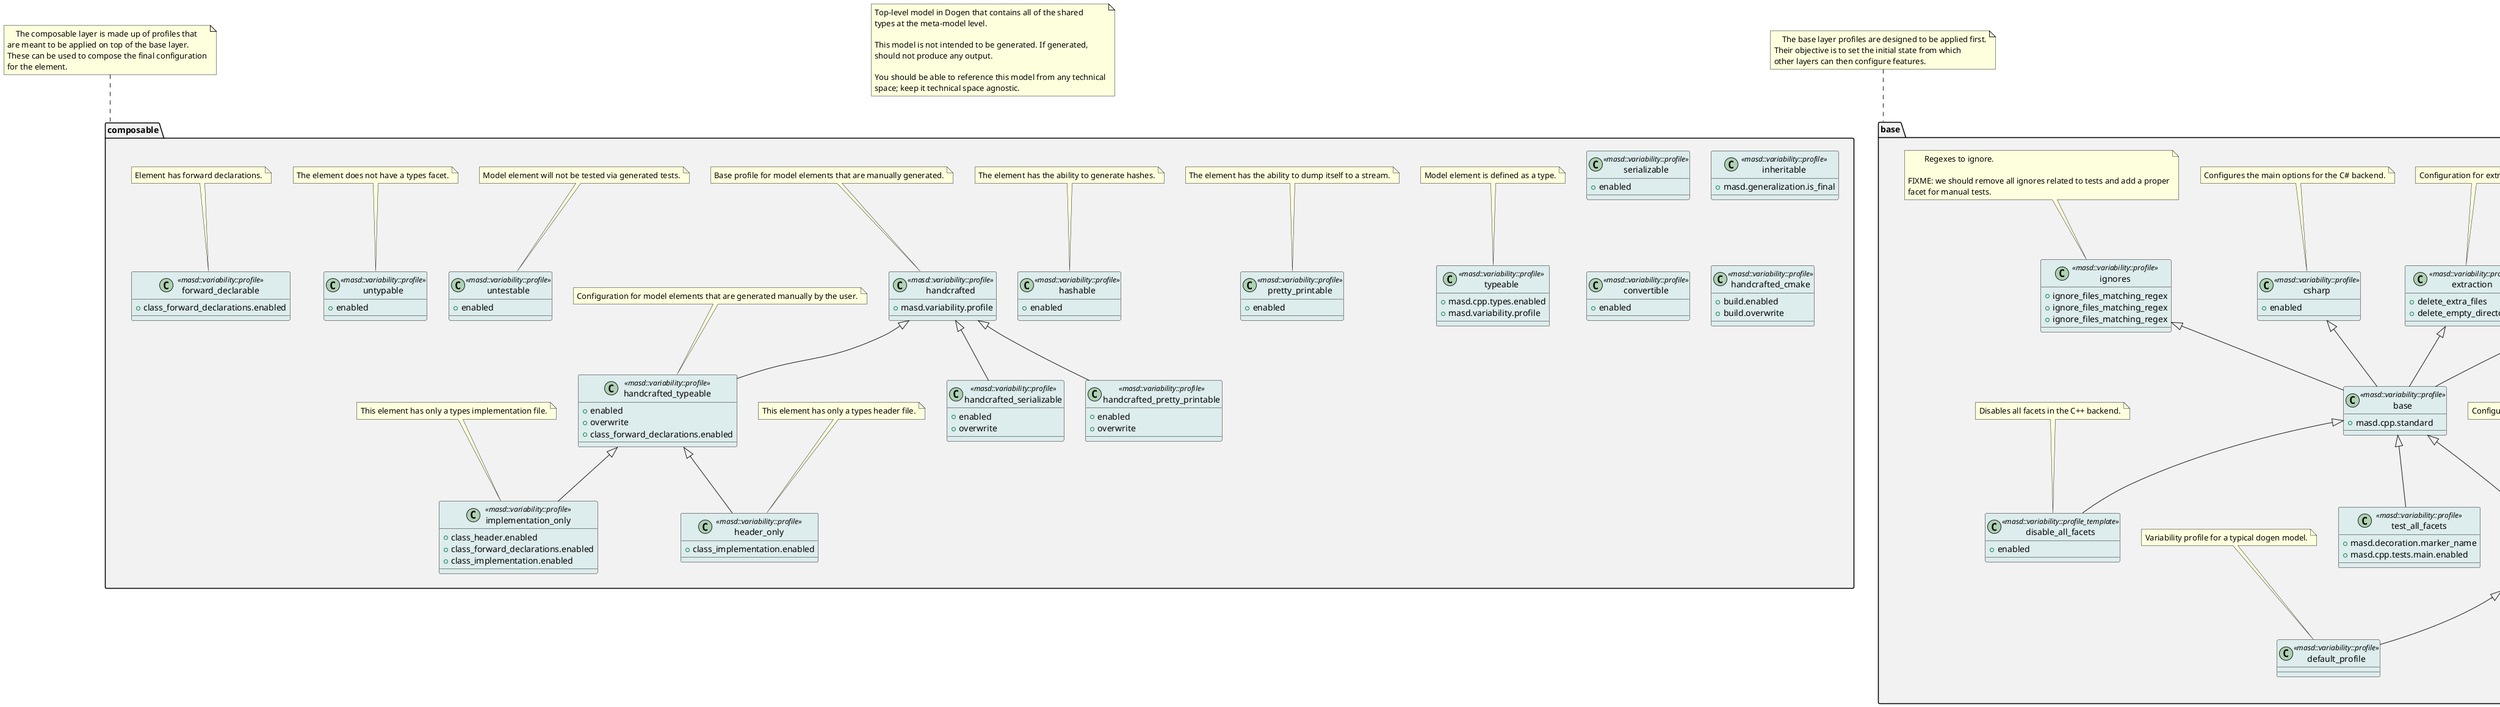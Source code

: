 @startuml
set namespaceSeparator ::
note as N1
Top-level model in Dogen that contains all of the shared
types at the meta-model level.

This model is not intended to be generated. If generated,
should not produce any output.

You should be able to reference this model from any technical
space; keep it technical space agnostic.
end note

namespace base #F2F2F2 {
    class decoration <<masd::variability::profile>> #DDECEC {
        +{field} enabled
        +{field} licence_name
        +{field} modeline_group_name
        +{field} copyright_notice
    }

    note top of  decoration
        Configuration for the decoration elements.
    end note

    class extraction <<masd::variability::profile>> #DDECEC {
        +{field} delete_extra_files
        +{field} delete_empty_directories
    }

    note top of  extraction
        Configuration for extraction.
    end note

    class csharp <<masd::variability::profile>> #DDECEC {
        +{field} enabled
    }

    note top of  csharp
        Configures the main options for the C# backend.
    end note

    class ignores <<masd::variability::profile>> #DDECEC {
        +{field} ignore_files_matching_regex
        +{field} ignore_files_matching_regex
        +{field} ignore_files_matching_regex
    }

    note top of  ignores
        Regexes to ignore.

FIXME: we should remove all ignores related to tests and add a proper
facet for manual tests.
    end note

    class base <<masd::variability::profile>> #DDECEC {
        +{field} masd.cpp.standard
    }

    base::decoration <|-- base::base
    base::extraction <|-- base::base
    base::csharp <|-- base::base
    base::ignores <|-- base::base
    class base_profile <<masd::variability::profile>> #DDECEC {
        +{field} odb.enabled
        +{field} hash.enabled
        +{field} serialization.enabled
        +{field} lexical_cast.enabled
        +{field} tests.enabled
        +{field} test_data.enabled
    }

    base::base <|-- base::base_profile
    note top of  base_profile
        Configures the main options for the C++ backend.
    end note

    class default_profile <<masd::variability::profile>> #DDECEC {
    }

    base::base_profile <|-- base::default_profile
    note top of  default_profile
        Variability profile for a typical dogen model.
    end note

    class disable_all_facets <<masd::variability::profile_template>> #DDECEC {
        +{field} enabled
    }

    base::base <|-- base::disable_all_facets
    note top of  disable_all_facets
        Disables all facets in the C++ backend.
    end note

    class relational_profile <<masd::variability::profile>> #DDECEC {
        +{field} odb.enabled
        +{field} build.enabled
    }

    base::base_profile <|-- base::relational_profile
    class test_all_facets <<masd::variability::profile>> #DDECEC {
        +{field} masd.decoration.marker_name
        +{field} masd.cpp.tests.main.enabled
    }

    base::base <|-- base::test_all_facets
}

note top of  base
    The base layer profiles are designed to be applied first.
Their objective is to set the initial state from which
other layers can then configure features.
end note

namespace composable #F2F2F2 {
    class typeable <<masd::variability::profile>> #DDECEC {
        +{field} masd.cpp.types.enabled
        +{field} masd.variability.profile
    }

    note top of  typeable
        Model element is defined as a type.
    end note

    class pretty_printable <<masd::variability::profile>> #DDECEC {
        +{field} enabled
    }

    note top of  pretty_printable
        The element has the ability to dump itself to a stream.
    end note

    class hashable <<masd::variability::profile>> #DDECEC {
        +{field} enabled
    }

    note top of  hashable
        The element has the ability to generate hashes.
    end note

    class serializable <<masd::variability::profile>> #DDECEC {
        +{field} enabled
    }

    class handcrafted <<masd::variability::profile>> #DDECEC {
        +{field} masd.variability.profile
    }

    note top of  handcrafted
        Base profile for model elements that are manually generated.
    end note

    class handcrafted_pretty_printable <<masd::variability::profile>> #DDECEC {
        +{field} enabled
        +{field} overwrite
    }

    composable::handcrafted <|-- composable::handcrafted_pretty_printable
    class handcrafted_typeable <<masd::variability::profile>> #DDECEC {
        +{field} enabled
        +{field} overwrite
        +{field} class_forward_declarations.enabled
    }

    composable::handcrafted <|-- composable::handcrafted_typeable
    note top of  handcrafted_typeable
        Configuration for model elements that are generated manually by the user.
    end note

    class header_only <<masd::variability::profile>> #DDECEC {
        +{field} class_implementation.enabled
    }

    composable::handcrafted_typeable <|-- composable::header_only
    note top of  header_only
        This element has only a types header file.
    end note

    class inheritable <<masd::variability::profile>> #DDECEC {
        +{field} masd.generalization.is_final
    }

    class implementation_only <<masd::variability::profile>> #DDECEC {
        +{field} class_header.enabled
        +{field} class_forward_declarations.enabled
        +{field} class_implementation.enabled
    }

    composable::handcrafted_typeable <|-- composable::implementation_only
    note top of  implementation_only
        This element has only a types implementation file.
    end note

    class handcrafted_serializable <<masd::variability::profile>> #DDECEC {
        +{field} enabled
        +{field} overwrite
    }

    composable::handcrafted <|-- composable::handcrafted_serializable
    class convertible <<masd::variability::profile>> #DDECEC {
        +{field} enabled
    }

    class untestable <<masd::variability::profile>> #DDECEC {
        +{field} enabled
    }

    note top of  untestable
        Model element will not be tested via generated tests.
    end note

    class untypable <<masd::variability::profile>> #DDECEC {
        +{field} enabled
    }

    note top of  untypable
        The element does not have a types facet.
    end note

    class handcrafted_cmake <<masd::variability::profile>> #DDECEC {
        +{field} build.enabled
        +{field} build.overwrite
    }

    class forward_declarable <<masd::variability::profile>> #DDECEC {
        +{field} class_forward_declarations.enabled
    }

    note top of  forward_declarable
        Element has forward declarations.
    end note

}

note top of  composable
    The composable layer is made up of profiles that
are meant to be applied on top of the base layer.
These can be used to compose the final configuration
for the element.
end note

class test_marker <<masd::decoration::generation_marker>> #E8D0C5 {
    +{field} add_date_time
    +{field} add_warning
    +{field} add_dogen_version
    +{field} message
}

note top of  test_marker
    

end note

@enduml

